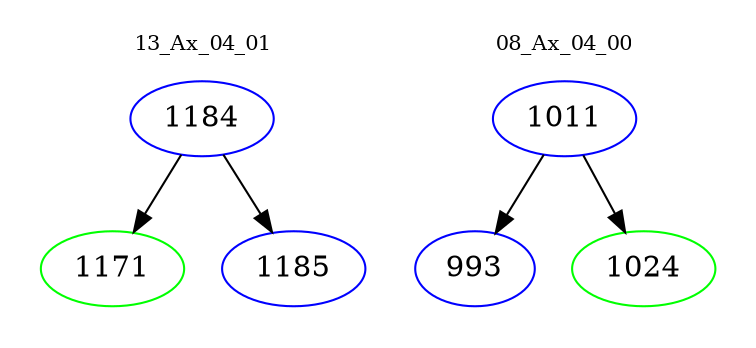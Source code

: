 digraph{
subgraph cluster_0 {
color = white
label = "13_Ax_04_01";
fontsize=10;
T0_1184 [label="1184", color="blue"]
T0_1184 -> T0_1171 [color="black"]
T0_1171 [label="1171", color="green"]
T0_1184 -> T0_1185 [color="black"]
T0_1185 [label="1185", color="blue"]
}
subgraph cluster_1 {
color = white
label = "08_Ax_04_00";
fontsize=10;
T1_1011 [label="1011", color="blue"]
T1_1011 -> T1_993 [color="black"]
T1_993 [label="993", color="blue"]
T1_1011 -> T1_1024 [color="black"]
T1_1024 [label="1024", color="green"]
}
}
